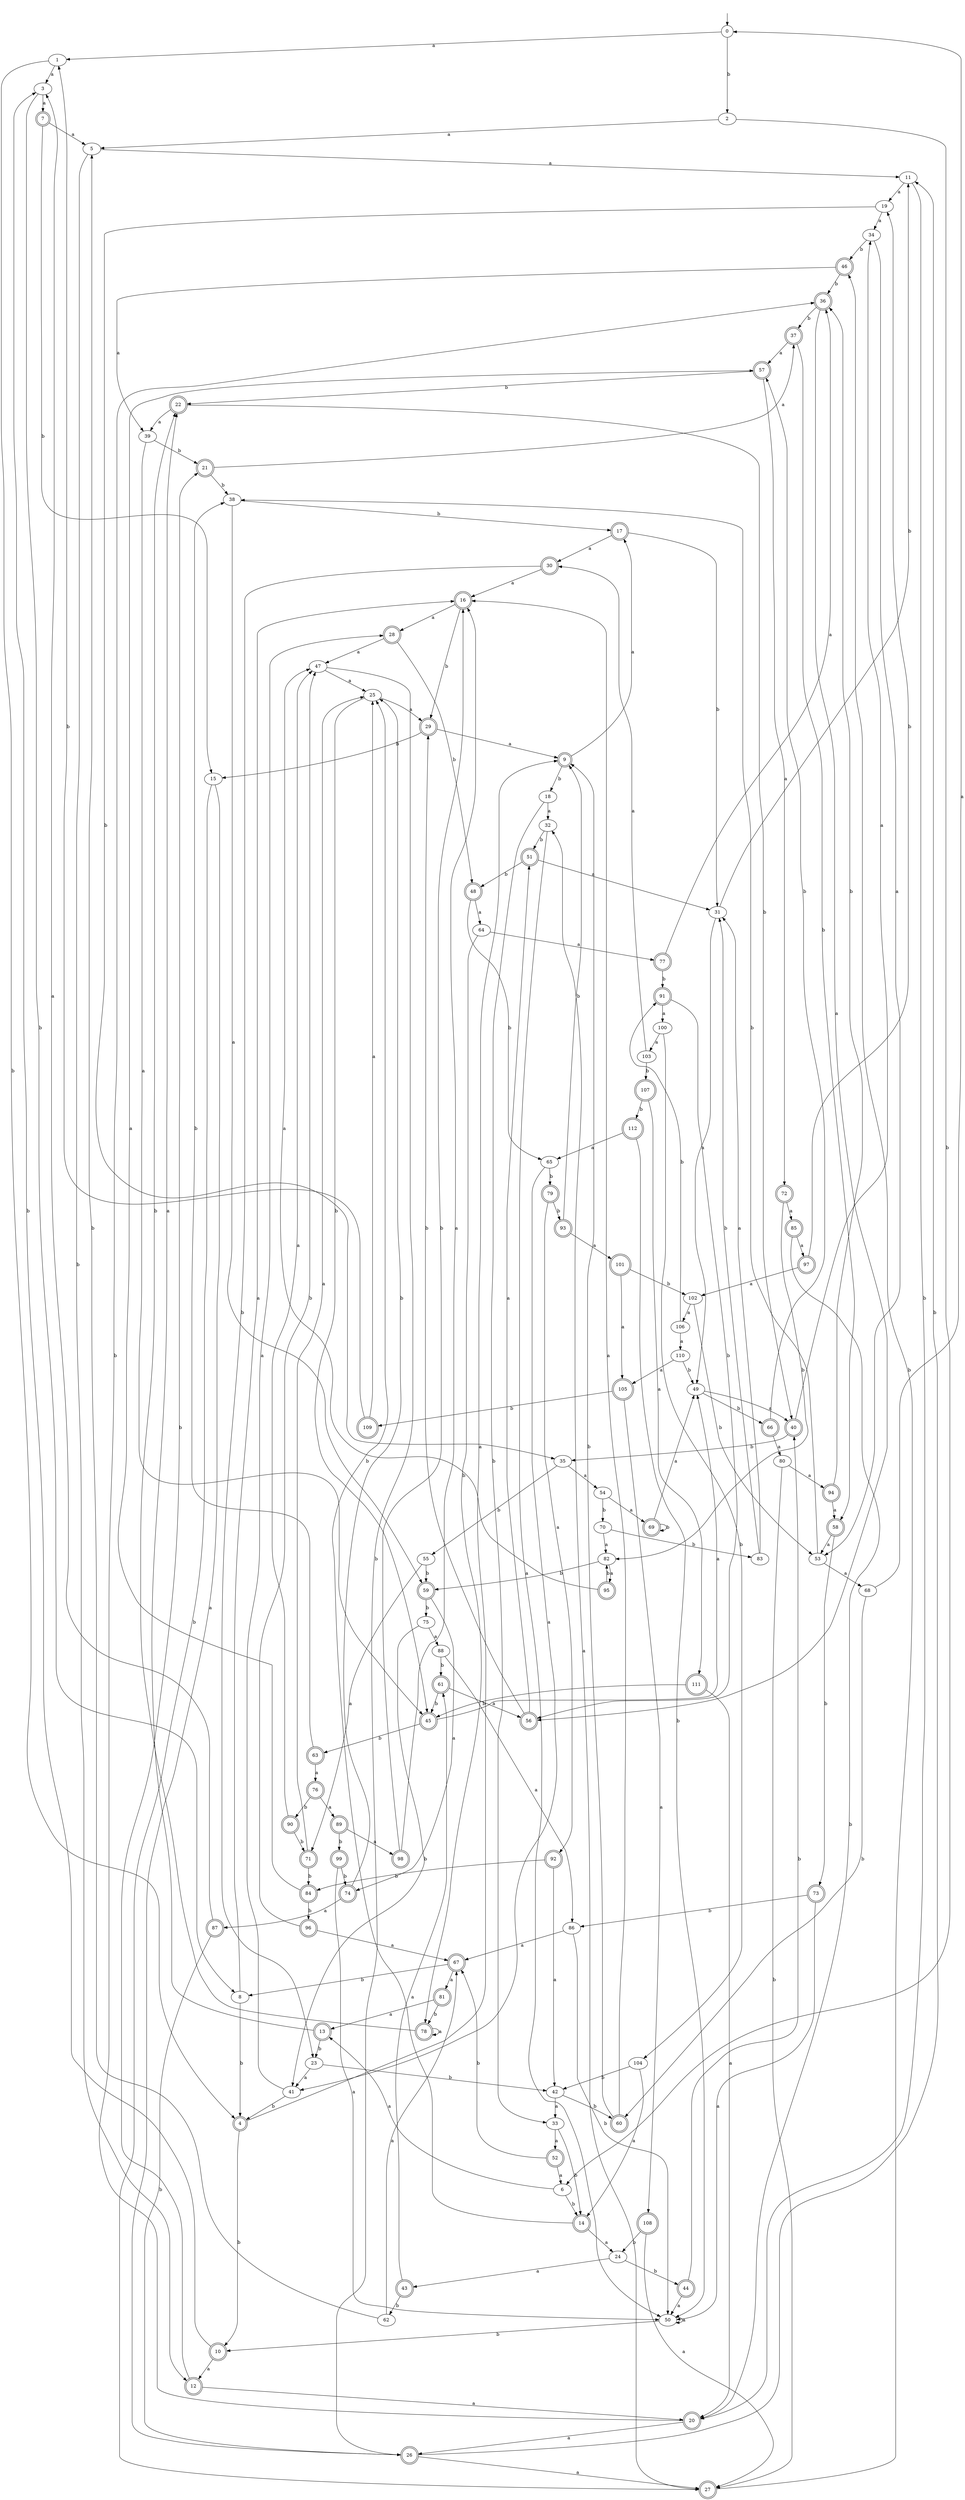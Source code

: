 digraph RandomDFA {
  __start0 [label="", shape=none];
  __start0 -> 0 [label=""];
  0 [shape=circle]
  0 -> 1 [label="a"]
  0 -> 2 [label="b"]
  1
  1 -> 3 [label="a"]
  1 -> 4 [label="b"]
  2
  2 -> 5 [label="a"]
  2 -> 6 [label="b"]
  3
  3 -> 7 [label="a"]
  3 -> 8 [label="b"]
  4 [shape=doublecircle]
  4 -> 9 [label="a"]
  4 -> 10 [label="b"]
  5
  5 -> 11 [label="a"]
  5 -> 12 [label="b"]
  6
  6 -> 13 [label="a"]
  6 -> 14 [label="b"]
  7 [shape=doublecircle]
  7 -> 5 [label="a"]
  7 -> 15 [label="b"]
  8
  8 -> 16 [label="a"]
  8 -> 4 [label="b"]
  9 [shape=doublecircle]
  9 -> 17 [label="a"]
  9 -> 18 [label="b"]
  10 [shape=doublecircle]
  10 -> 12 [label="a"]
  10 -> 3 [label="b"]
  11
  11 -> 19 [label="a"]
  11 -> 20 [label="b"]
  12 [shape=doublecircle]
  12 -> 20 [label="a"]
  12 -> 21 [label="b"]
  13 [shape=doublecircle]
  13 -> 22 [label="a"]
  13 -> 23 [label="b"]
  14 [shape=doublecircle]
  14 -> 24 [label="a"]
  14 -> 25 [label="b"]
  15
  15 -> 26 [label="a"]
  15 -> 27 [label="b"]
  16 [shape=doublecircle]
  16 -> 28 [label="a"]
  16 -> 29 [label="b"]
  17 [shape=doublecircle]
  17 -> 30 [label="a"]
  17 -> 31 [label="b"]
  18
  18 -> 32 [label="a"]
  18 -> 33 [label="b"]
  19
  19 -> 34 [label="a"]
  19 -> 35 [label="b"]
  20 [shape=doublecircle]
  20 -> 26 [label="a"]
  20 -> 36 [label="b"]
  21 [shape=doublecircle]
  21 -> 37 [label="a"]
  21 -> 38 [label="b"]
  22 [shape=doublecircle]
  22 -> 39 [label="a"]
  22 -> 40 [label="b"]
  23
  23 -> 41 [label="a"]
  23 -> 42 [label="b"]
  24
  24 -> 43 [label="a"]
  24 -> 44 [label="b"]
  25
  25 -> 29 [label="a"]
  25 -> 45 [label="b"]
  26 [shape=doublecircle]
  26 -> 27 [label="a"]
  26 -> 11 [label="b"]
  27 [shape=doublecircle]
  27 -> 32 [label="a"]
  27 -> 46 [label="b"]
  28 [shape=doublecircle]
  28 -> 47 [label="a"]
  28 -> 48 [label="b"]
  29 [shape=doublecircle]
  29 -> 9 [label="a"]
  29 -> 15 [label="b"]
  30 [shape=doublecircle]
  30 -> 16 [label="a"]
  30 -> 23 [label="b"]
  31
  31 -> 49 [label="a"]
  31 -> 11 [label="b"]
  32
  32 -> 50 [label="a"]
  32 -> 51 [label="b"]
  33
  33 -> 52 [label="a"]
  33 -> 14 [label="b"]
  34
  34 -> 53 [label="a"]
  34 -> 46 [label="b"]
  35
  35 -> 54 [label="a"]
  35 -> 55 [label="b"]
  36 [shape=doublecircle]
  36 -> 56 [label="a"]
  36 -> 37 [label="b"]
  37 [shape=doublecircle]
  37 -> 57 [label="a"]
  37 -> 58 [label="b"]
  38
  38 -> 59 [label="a"]
  38 -> 17 [label="b"]
  39
  39 -> 45 [label="a"]
  39 -> 21 [label="b"]
  40 [shape=doublecircle]
  40 -> 34 [label="a"]
  40 -> 35 [label="b"]
  41
  41 -> 28 [label="a"]
  41 -> 4 [label="b"]
  42
  42 -> 33 [label="a"]
  42 -> 60 [label="b"]
  43 [shape=doublecircle]
  43 -> 61 [label="a"]
  43 -> 62 [label="b"]
  44 [shape=doublecircle]
  44 -> 50 [label="a"]
  44 -> 40 [label="b"]
  45 [shape=doublecircle]
  45 -> 49 [label="a"]
  45 -> 63 [label="b"]
  46 [shape=doublecircle]
  46 -> 39 [label="a"]
  46 -> 36 [label="b"]
  47
  47 -> 25 [label="a"]
  47 -> 26 [label="b"]
  48 [shape=doublecircle]
  48 -> 64 [label="a"]
  48 -> 65 [label="b"]
  49
  49 -> 40 [label="a"]
  49 -> 66 [label="b"]
  50
  50 -> 50 [label="a"]
  50 -> 10 [label="b"]
  51 [shape=doublecircle]
  51 -> 31 [label="a"]
  51 -> 48 [label="b"]
  52 [shape=doublecircle]
  52 -> 6 [label="a"]
  52 -> 67 [label="b"]
  53
  53 -> 68 [label="a"]
  53 -> 38 [label="b"]
  54
  54 -> 69 [label="a"]
  54 -> 70 [label="b"]
  55
  55 -> 71 [label="a"]
  55 -> 59 [label="b"]
  56 [shape=doublecircle]
  56 -> 51 [label="a"]
  56 -> 29 [label="b"]
  57 [shape=doublecircle]
  57 -> 72 [label="a"]
  57 -> 22 [label="b"]
  58 [shape=doublecircle]
  58 -> 53 [label="a"]
  58 -> 73 [label="b"]
  59 [shape=doublecircle]
  59 -> 74 [label="a"]
  59 -> 75 [label="b"]
  60 [shape=doublecircle]
  60 -> 16 [label="a"]
  60 -> 9 [label="b"]
  61 [shape=doublecircle]
  61 -> 56 [label="a"]
  61 -> 45 [label="b"]
  62
  62 -> 67 [label="a"]
  62 -> 5 [label="b"]
  63 [shape=doublecircle]
  63 -> 76 [label="a"]
  63 -> 38 [label="b"]
  64
  64 -> 77 [label="a"]
  64 -> 78 [label="b"]
  65
  65 -> 41 [label="a"]
  65 -> 79 [label="b"]
  66 [shape=doublecircle]
  66 -> 80 [label="a"]
  66 -> 57 [label="b"]
  67 [shape=doublecircle]
  67 -> 81 [label="a"]
  67 -> 8 [label="b"]
  68
  68 -> 0 [label="a"]
  68 -> 60 [label="b"]
  69 [shape=doublecircle]
  69 -> 49 [label="a"]
  69 -> 69 [label="b"]
  70
  70 -> 82 [label="a"]
  70 -> 83 [label="b"]
  71 [shape=doublecircle]
  71 -> 25 [label="a"]
  71 -> 84 [label="b"]
  72 [shape=doublecircle]
  72 -> 85 [label="a"]
  72 -> 82 [label="b"]
  73 [shape=doublecircle]
  73 -> 50 [label="a"]
  73 -> 86 [label="b"]
  74 [shape=doublecircle]
  74 -> 87 [label="a"]
  74 -> 25 [label="b"]
  75
  75 -> 88 [label="a"]
  75 -> 41 [label="b"]
  76 [shape=doublecircle]
  76 -> 89 [label="a"]
  76 -> 90 [label="b"]
  77 [shape=doublecircle]
  77 -> 36 [label="a"]
  77 -> 91 [label="b"]
  78 [shape=doublecircle]
  78 -> 78 [label="a"]
  78 -> 22 [label="b"]
  79 [shape=doublecircle]
  79 -> 92 [label="a"]
  79 -> 93 [label="b"]
  80
  80 -> 94 [label="a"]
  80 -> 27 [label="b"]
  81 [shape=doublecircle]
  81 -> 13 [label="a"]
  81 -> 78 [label="b"]
  82
  82 -> 95 [label="a"]
  82 -> 59 [label="b"]
  83
  83 -> 31 [label="a"]
  83 -> 31 [label="b"]
  84 [shape=doublecircle]
  84 -> 57 [label="a"]
  84 -> 96 [label="b"]
  85 [shape=doublecircle]
  85 -> 97 [label="a"]
  85 -> 20 [label="b"]
  86
  86 -> 67 [label="a"]
  86 -> 50 [label="b"]
  87 [shape=doublecircle]
  87 -> 3 [label="a"]
  87 -> 26 [label="b"]
  88
  88 -> 86 [label="a"]
  88 -> 61 [label="b"]
  89 [shape=doublecircle]
  89 -> 98 [label="a"]
  89 -> 99 [label="b"]
  90 [shape=doublecircle]
  90 -> 47 [label="a"]
  90 -> 71 [label="b"]
  91 [shape=doublecircle]
  91 -> 100 [label="a"]
  91 -> 56 [label="b"]
  92 [shape=doublecircle]
  92 -> 42 [label="a"]
  92 -> 84 [label="b"]
  93 [shape=doublecircle]
  93 -> 101 [label="a"]
  93 -> 9 [label="b"]
  94 [shape=doublecircle]
  94 -> 58 [label="a"]
  94 -> 36 [label="b"]
  95 [shape=doublecircle]
  95 -> 47 [label="a"]
  95 -> 82 [label="b"]
  96 [shape=doublecircle]
  96 -> 67 [label="a"]
  96 -> 47 [label="b"]
  97 [shape=doublecircle]
  97 -> 102 [label="a"]
  97 -> 19 [label="b"]
  98 [shape=doublecircle]
  98 -> 16 [label="a"]
  98 -> 16 [label="b"]
  99 [shape=doublecircle]
  99 -> 50 [label="a"]
  99 -> 74 [label="b"]
  100
  100 -> 103 [label="a"]
  100 -> 104 [label="b"]
  101 [shape=doublecircle]
  101 -> 105 [label="a"]
  101 -> 102 [label="b"]
  102
  102 -> 106 [label="a"]
  102 -> 53 [label="b"]
  103
  103 -> 30 [label="a"]
  103 -> 107 [label="b"]
  104
  104 -> 14 [label="a"]
  104 -> 42 [label="b"]
  105 [shape=doublecircle]
  105 -> 108 [label="a"]
  105 -> 109 [label="b"]
  106
  106 -> 110 [label="a"]
  106 -> 91 [label="b"]
  107 [shape=doublecircle]
  107 -> 111 [label="a"]
  107 -> 112 [label="b"]
  108 [shape=doublecircle]
  108 -> 27 [label="a"]
  108 -> 24 [label="b"]
  109 [shape=doublecircle]
  109 -> 25 [label="a"]
  109 -> 1 [label="b"]
  110
  110 -> 105 [label="a"]
  110 -> 49 [label="b"]
  111 [shape=doublecircle]
  111 -> 20 [label="a"]
  111 -> 45 [label="b"]
  112 [shape=doublecircle]
  112 -> 65 [label="a"]
  112 -> 50 [label="b"]
}
